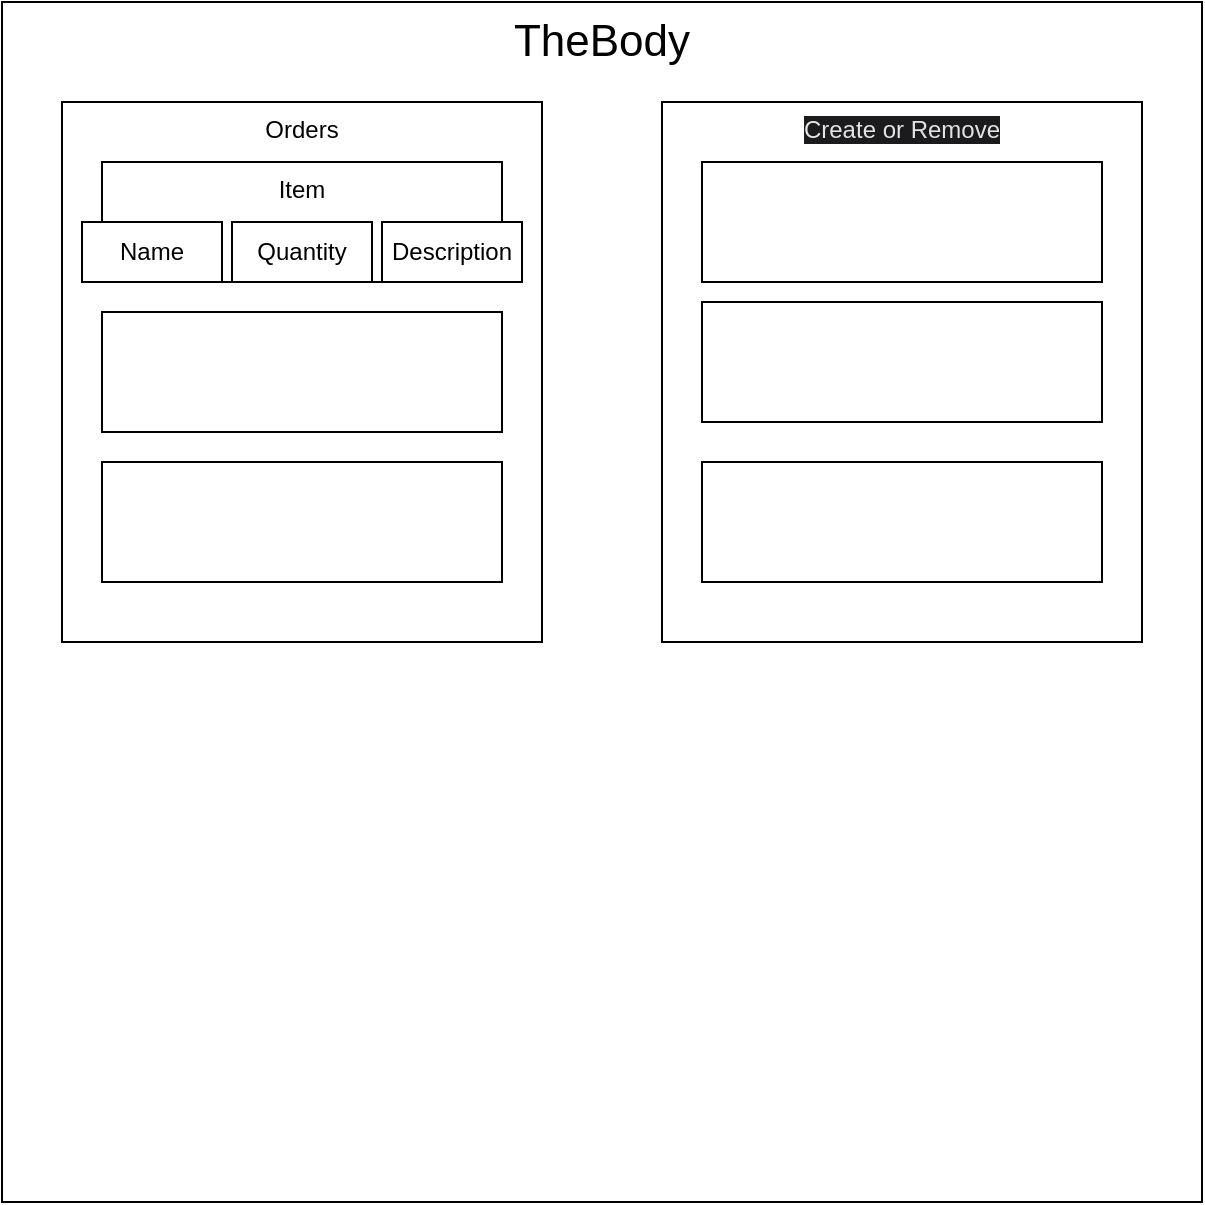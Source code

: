 <mxfile>
    <diagram id="i1YLh9RKkgBx0VAHAG5V" name="Page-1">
        <mxGraphModel dx="861" dy="471" grid="1" gridSize="10" guides="1" tooltips="1" connect="1" arrows="1" fold="1" page="1" pageScale="1" pageWidth="850" pageHeight="1100" math="0" shadow="0">
            <root>
                <mxCell id="0"/>
                <mxCell id="1" parent="0"/>
                <mxCell id="2" value="TheBody" style="rounded=0;whiteSpace=wrap;html=1;verticalAlign=top;fontSize=22;" parent="1" vertex="1">
                    <mxGeometry x="120" y="40" width="600" height="600" as="geometry"/>
                </mxCell>
                <mxCell id="3" value="Orders" style="rounded=0;whiteSpace=wrap;html=1;verticalAlign=top;" parent="1" vertex="1">
                    <mxGeometry x="150" y="90" width="240" height="270" as="geometry"/>
                </mxCell>
                <mxCell id="4" value="&lt;span style=&quot;color: rgb(227, 227, 227); text-align: left; background-color: rgb(27, 27, 29);&quot;&gt;&lt;font style=&quot;font-size: 12px;&quot;&gt;Create or Remove&lt;/font&gt;&lt;/span&gt;" style="rounded=0;whiteSpace=wrap;html=1;verticalAlign=top;" parent="1" vertex="1">
                    <mxGeometry x="450" y="90" width="240" height="270" as="geometry"/>
                </mxCell>
                <mxCell id="6" value="" style="rounded=0;whiteSpace=wrap;html=1;" parent="1" vertex="1">
                    <mxGeometry x="170" y="195" width="200" height="60" as="geometry"/>
                </mxCell>
                <mxCell id="7" value="" style="rounded=0;whiteSpace=wrap;html=1;" parent="1" vertex="1">
                    <mxGeometry x="170" y="270" width="200" height="60" as="geometry"/>
                </mxCell>
                <mxCell id="8" value="" style="rounded=0;whiteSpace=wrap;html=1;fontFamily=Helvetica;fontSize=12;" parent="1" vertex="1">
                    <mxGeometry x="470" y="270" width="200" height="60" as="geometry"/>
                </mxCell>
                <mxCell id="9" value="" style="rounded=0;whiteSpace=wrap;html=1;fontFamily=Helvetica;fontSize=12;" parent="1" vertex="1">
                    <mxGeometry x="470" y="190" width="200" height="60" as="geometry"/>
                </mxCell>
                <mxCell id="10" value="" style="rounded=0;whiteSpace=wrap;html=1;fontFamily=Helvetica;fontSize=12;" parent="1" vertex="1">
                    <mxGeometry x="470" y="120" width="200" height="60" as="geometry"/>
                </mxCell>
                <mxCell id="5" value="Item" style="rounded=0;whiteSpace=wrap;html=1;verticalAlign=top;" parent="1" vertex="1">
                    <mxGeometry x="170" y="120" width="200" height="60" as="geometry"/>
                </mxCell>
                <mxCell id="15" value="Quantity" style="rounded=0;whiteSpace=wrap;html=1;fontFamily=Helvetica;fontSize=12;" parent="1" vertex="1">
                    <mxGeometry x="235" y="150" width="70" height="30" as="geometry"/>
                </mxCell>
                <mxCell id="16" value="Name" style="rounded=0;whiteSpace=wrap;html=1;fontFamily=Helvetica;fontSize=12;" parent="1" vertex="1">
                    <mxGeometry x="160" y="150" width="70" height="30" as="geometry"/>
                </mxCell>
                <mxCell id="17" value="Description" style="rounded=0;whiteSpace=wrap;html=1;fontFamily=Helvetica;fontSize=12;" parent="1" vertex="1">
                    <mxGeometry x="310" y="150" width="70" height="30" as="geometry"/>
                </mxCell>
            </root>
        </mxGraphModel>
    </diagram>
</mxfile>